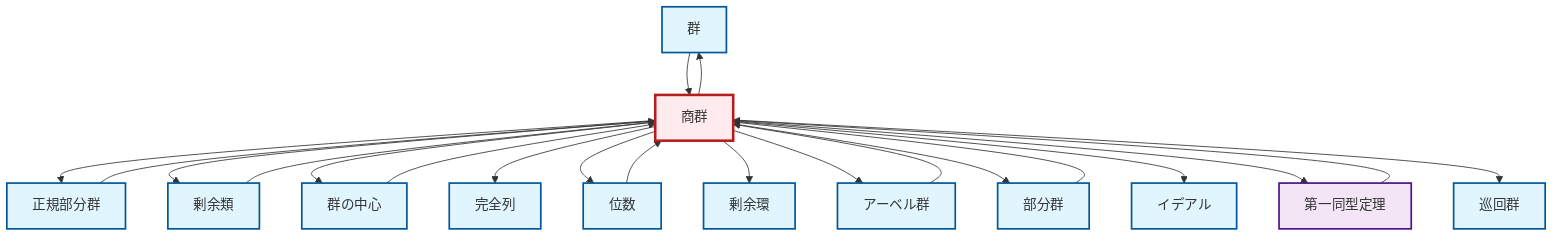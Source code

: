graph TD
    classDef definition fill:#e1f5fe,stroke:#01579b,stroke-width:2px
    classDef theorem fill:#f3e5f5,stroke:#4a148c,stroke-width:2px
    classDef axiom fill:#fff3e0,stroke:#e65100,stroke-width:2px
    classDef example fill:#e8f5e9,stroke:#1b5e20,stroke-width:2px
    classDef current fill:#ffebee,stroke:#b71c1c,stroke-width:3px
    def-group["群"]:::definition
    def-subgroup["部分群"]:::definition
    def-cyclic-group["巡回群"]:::definition
    def-coset["剰余類"]:::definition
    def-normal-subgroup["正規部分群"]:::definition
    def-order["位数"]:::definition
    def-exact-sequence["完全列"]:::definition
    def-ideal["イデアル"]:::definition
    thm-first-isomorphism["第一同型定理"]:::theorem
    def-center-of-group["群の中心"]:::definition
    def-abelian-group["アーベル群"]:::definition
    def-quotient-group["商群"]:::definition
    def-quotient-ring["剰余環"]:::definition
    thm-first-isomorphism --> def-quotient-group
    def-quotient-group --> def-normal-subgroup
    def-quotient-group --> def-coset
    def-quotient-group --> def-group
    def-group --> def-quotient-group
    def-normal-subgroup --> def-quotient-group
    def-subgroup --> def-quotient-group
    def-center-of-group --> def-quotient-group
    def-quotient-group --> def-center-of-group
    def-order --> def-quotient-group
    def-quotient-group --> def-exact-sequence
    def-quotient-group --> def-order
    def-quotient-group --> def-quotient-ring
    def-quotient-group --> def-abelian-group
    def-quotient-group --> def-subgroup
    def-quotient-group --> def-ideal
    def-quotient-group --> thm-first-isomorphism
    def-coset --> def-quotient-group
    def-quotient-group --> def-cyclic-group
    def-abelian-group --> def-quotient-group
    class def-quotient-group current